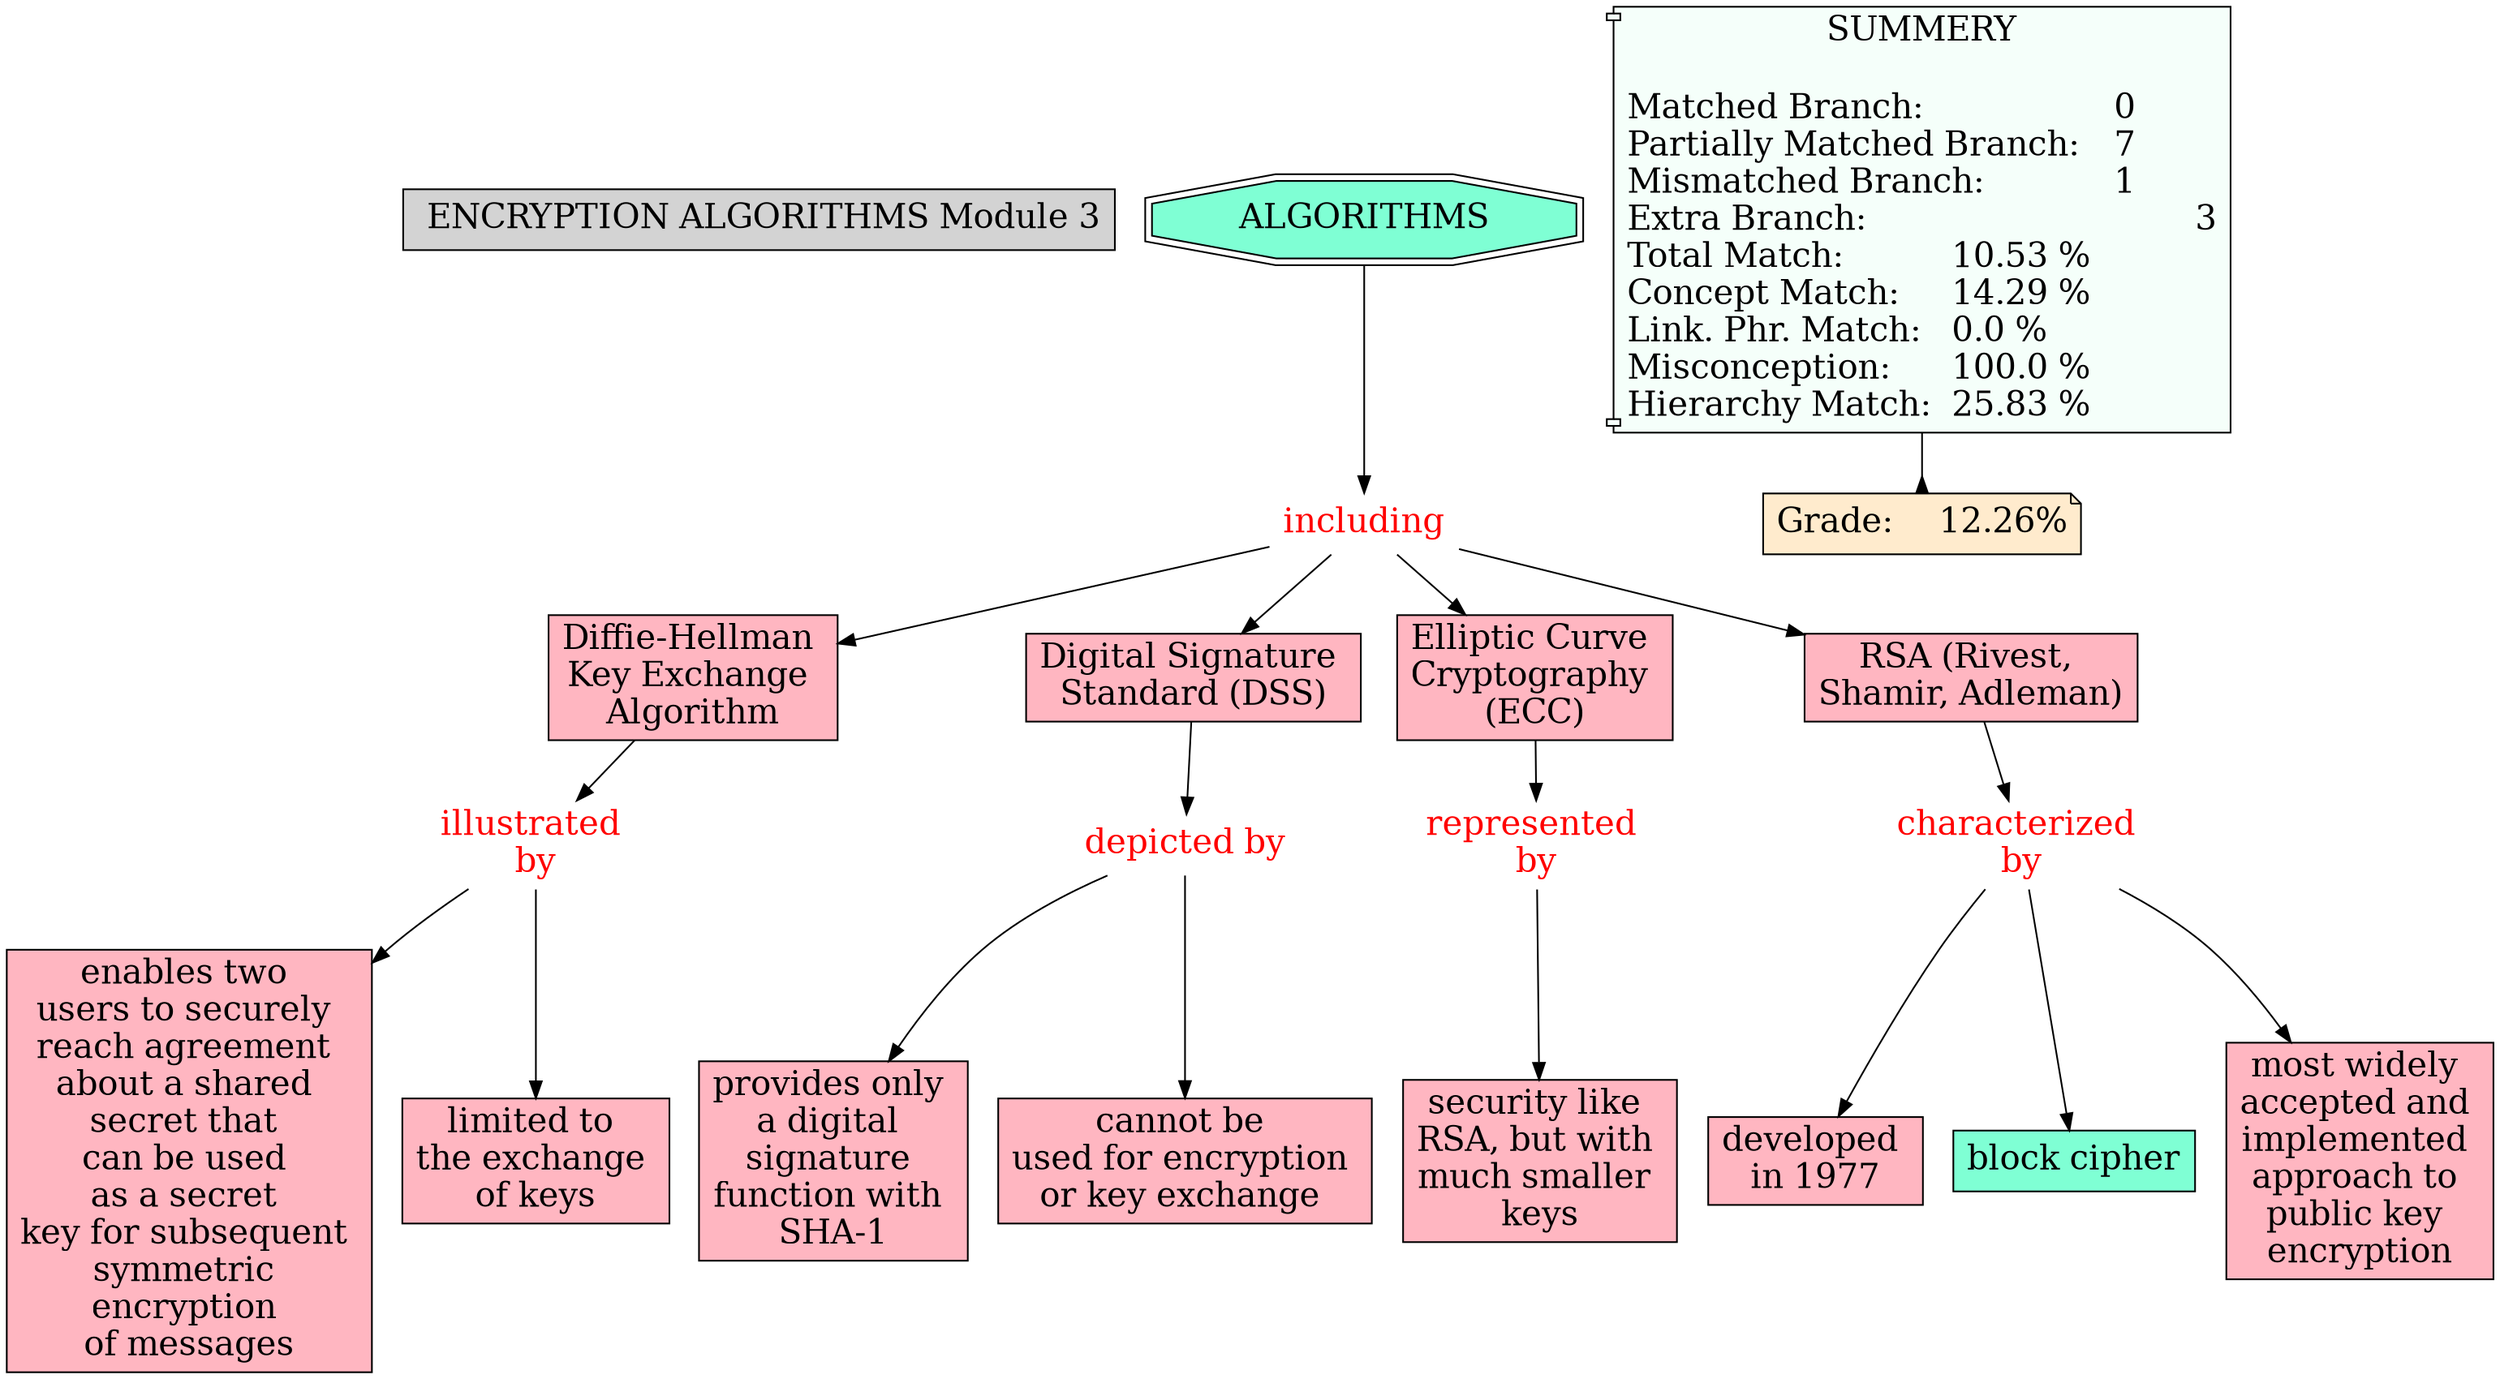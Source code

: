 // The Round Table
digraph {
	"1S3ZPSPPG-LZQ0R8-S4D" [label=" ENCRYPTION ALGORITHMS Module 3" Gsplines=true fontsize=20 shape=rect style=filled]
	"1S46WN92G-1ZJV5CF-137" [label="Diffie-Hellman 
Key Exchange 
Algorithm" Gsplines=true fillcolor="#FFB6C1" fontsize=20 shape=rect style=filled]
	"1S46X506K-230G0M1-212" [label="illustrated 
by" Gsplines=true fontcolor=red fontsize=20 shape=none]
	"1S46WN92G-1ZJV5CF-137" -> "1S46X506K-230G0M1-212" [constraint=true]
	"1S46X506K-230G0M1-212" [label="illustrated 
by" Gsplines=true fontcolor=red fontsize=20 shape=none]
	"1S46WR00F-28N0SL8-15T" [label="enables two 
users to securely 
reach agreement 
about a shared 
secret that 
can be used 
as a secret 
key for subsequent 
symmetric 
encryption 
of messages
" Gsplines=true fillcolor="#FFB6C1" fontsize=20 shape=rect style=filled]
	"1S46X506K-230G0M1-212" -> "1S46WR00F-28N0SL8-15T" [constraint=true]
	"1S46WP9P2-1G04ZZ7-141" [label="characterized 
by" Gsplines=true fontcolor=red fontsize=20 shape=none]
	"1S46WKZG6-Y9QYWD-W7" [label="developed 
in 1977" Gsplines=true fillcolor="#FFB6C1" fontsize=20 shape=rect style=filled]
	"1S46WP9P2-1G04ZZ7-141" -> "1S46WKZG6-Y9QYWD-W7" [constraint=true]
	"1S46WNC2T-D4YWV9-13C" [label="Digital Signature 
Standard (DSS)
" Gsplines=true fillcolor="#FFB6C1" fontsize=20 shape=rect style=filled]
	"1S46X545F-277XQVZ-21C" [label="depicted by
" Gsplines=true fontcolor=red fontsize=20 shape=none]
	"1S46WNC2T-D4YWV9-13C" -> "1S46X545F-277XQVZ-21C" [constraint=true]
	"1S46WP9P2-1G04ZZ7-141" [label="characterized 
by" Gsplines=true fontcolor=red fontsize=20 shape=none]
	"1S46WLCL3-RXSYRT-Y6" [label="block cipher
" Gsplines=true fillcolor=aquamarine fontsize=20 shape=rect style=filled]
	"1S46WP9P2-1G04ZZ7-141" -> "1S46WLCL3-RXSYRT-Y6" [constraint=true]
	"1S46WNF1H-1HTVSKX-13H" [label="Elliptic Curve 
Cryptography 
(ECC)" Gsplines=true fillcolor="#FFB6C1" fontsize=20 shape=rect style=filled]
	"1S46X57HV-2871GB-21N" [label="represented 
by" Gsplines=true fontcolor=red fontsize=20 shape=none]
	"1S46WNF1H-1HTVSKX-13H" -> "1S46X57HV-2871GB-21N" [constraint=true]
	"1S46WV0XD-RN2FKH-1M6" [label=ALGORITHMS Gsplines=true fillcolor=aquamarine fontsize=20 shape=doubleoctagon style=filled]
	"1S46WV9SB-8CWRS1-1MH" [label=including Gsplines=true fontcolor=red fontsize=20 shape=none]
	"1S46WV0XD-RN2FKH-1M6" -> "1S46WV9SB-8CWRS1-1MH" [constraint=true]
	"1S46WP9P2-1G04ZZ7-141" [label="characterized 
by" Gsplines=true fontcolor=red fontsize=20 shape=none]
	"1S46WL9S7-1F91ZB6-Y2" [label="most widely 
accepted and 
implemented 
approach to 
public key 
encryption" Gsplines=true fillcolor="#FFB6C1" fontsize=20 shape=rect style=filled]
	"1S46WP9P2-1G04ZZ7-141" -> "1S46WL9S7-1F91ZB6-Y2" [constraint=true]
	"1S46WL4TK-2D2WM3Y-XX" [label="RSA (Rivest, 
Shamir, Adleman)
" Gsplines=true fillcolor="#FFB6C1" fontsize=20 shape=rect style=filled]
	"1S46WP9P2-1G04ZZ7-141" [label="characterized 
by" Gsplines=true fontcolor=red fontsize=20 shape=none]
	"1S46WL4TK-2D2WM3Y-XX" -> "1S46WP9P2-1G04ZZ7-141" [constraint=true]
	"1S46X506K-230G0M1-212" [label="illustrated 
by" Gsplines=true fontcolor=red fontsize=20 shape=none]
	"1S46WR3BQ-1BHDDBP-16M" [label="limited to 
the exchange 
of keys" Gsplines=true fillcolor="#FFB6C1" fontsize=20 shape=rect style=filled]
	"1S46X506K-230G0M1-212" -> "1S46WR3BQ-1BHDDBP-16M" [constraint=true]
	"1S46X545F-277XQVZ-21C" [label="depicted by
" Gsplines=true fontcolor=red fontsize=20 shape=none]
	"1S46WRKNS-1H7YJXN-175" [label="provides only 
a digital 
signature 
function with 
SHA-1" Gsplines=true fillcolor="#FFB6C1" fontsize=20 shape=rect style=filled]
	"1S46X545F-277XQVZ-21C" -> "1S46WRKNS-1H7YJXN-175" [constraint=true]
	"1S46X57HV-2871GB-21N" [label="represented 
by" Gsplines=true fontcolor=red fontsize=20 shape=none]
	"1S46WS8JG-CHGBN3-1CD" [label="security like 
RSA, but with 
much smaller 
keys" Gsplines=true fillcolor="#FFB6C1" fontsize=20 shape=rect style=filled]
	"1S46X57HV-2871GB-21N" -> "1S46WS8JG-CHGBN3-1CD" [constraint=true]
	"1S46WV9SB-8CWRS1-1MH" [label=including Gsplines=true fontcolor=red fontsize=20 shape=none]
	"1S46WNC2T-D4YWV9-13C" [label="Digital Signature 
Standard (DSS)
" Gsplines=true fillcolor="#FFB6C1" fontsize=20 shape=rect style=filled]
	"1S46WV9SB-8CWRS1-1MH" -> "1S46WNC2T-D4YWV9-13C" [constraint=true]
	"1S46WV9SB-8CWRS1-1MH" [label=including Gsplines=true fontcolor=red fontsize=20 shape=none]
	"1S46WL4TK-2D2WM3Y-XX" [label="RSA (Rivest, 
Shamir, Adleman)
" Gsplines=true fillcolor="#FFB6C1" fontsize=20 shape=rect style=filled]
	"1S46WV9SB-8CWRS1-1MH" -> "1S46WL4TK-2D2WM3Y-XX" [constraint=true]
	"1S46WV9SB-8CWRS1-1MH" [label=including Gsplines=true fontcolor=red fontsize=20 shape=none]
	"1S46WNF1H-1HTVSKX-13H" [label="Elliptic Curve 
Cryptography 
(ECC)" Gsplines=true fillcolor="#FFB6C1" fontsize=20 shape=rect style=filled]
	"1S46WV9SB-8CWRS1-1MH" -> "1S46WNF1H-1HTVSKX-13H" [constraint=true]
	"1S46X545F-277XQVZ-21C" [label="depicted by
" Gsplines=true fontcolor=red fontsize=20 shape=none]
	"1S46WRT6K-GV4BQX-1BT" [label="cannot be 
used for encryption 
or key exchange 
" Gsplines=true fillcolor="#FFB6C1" fontsize=20 shape=rect style=filled]
	"1S46X545F-277XQVZ-21C" -> "1S46WRT6K-GV4BQX-1BT" [constraint=true]
	"1S46WV9SB-8CWRS1-1MH" [label=including Gsplines=true fontcolor=red fontsize=20 shape=none]
	"1S46WN92G-1ZJV5CF-137" [label="Diffie-Hellman 
Key Exchange 
Algorithm" Gsplines=true fillcolor="#FFB6C1" fontsize=20 shape=rect style=filled]
	"1S46WV9SB-8CWRS1-1MH" -> "1S46WN92G-1ZJV5CF-137" [constraint=true]
	Stat [label="SUMMERY

Matched Branch:			0\lPartially Matched Branch:	7\lMismatched Branch:		1\lExtra Branch:				3\lTotal Match:		10.53 %\lConcept Match:	14.29 %\lLink. Phr. Match:	0.0 %\lMisconception:	100.0 %\lHierarchy Match:	25.83 %\l" Gsplines=true fillcolor="#F5FFFA" fontsize=20 shape=component style=filled]
	Grade [label="Grade:	12.26%" Gsplines=true fillcolor="#FFEBCD" fontsize=20 shape=note style=filled]
	Stat -> Grade [arrowhead=inv color=black constraint=true]
}
